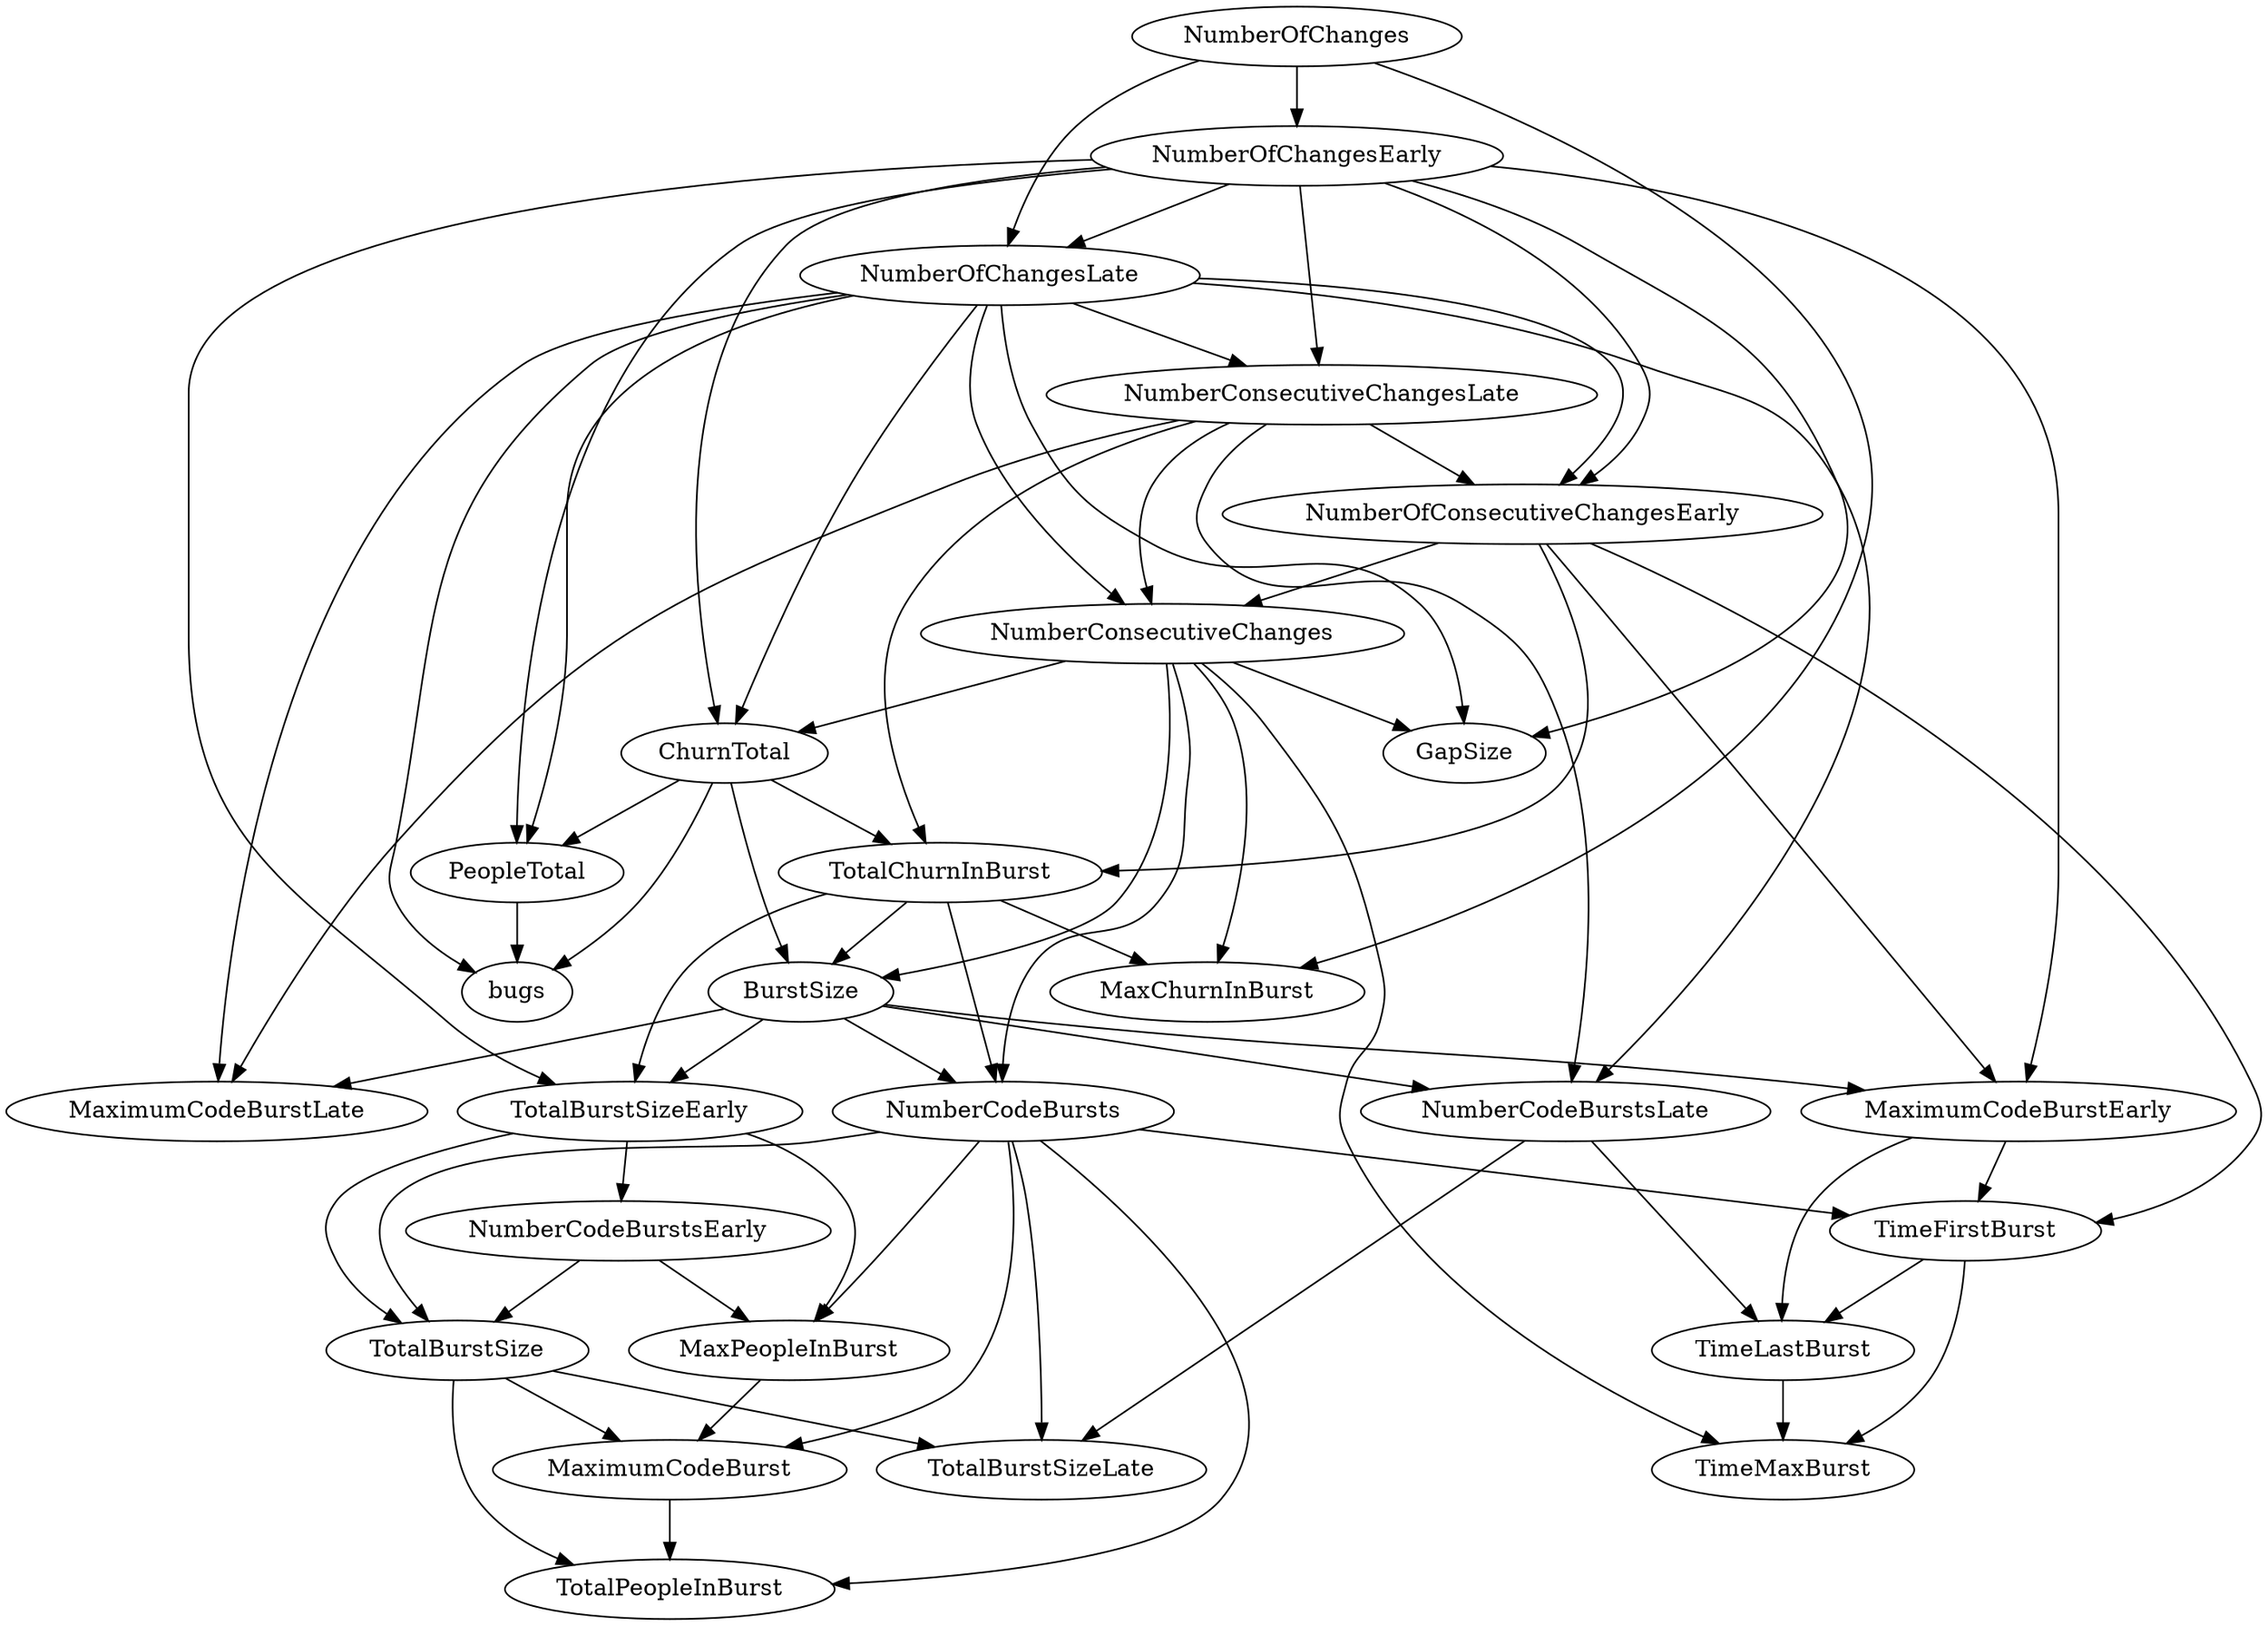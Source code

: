 digraph {
   TotalPeopleInBurst;
   MaximumCodeBurstLate;
   NumberOfChanges;
   MaxPeopleInBurst;
   TotalBurstSizeLate;
   NumberCodeBurstsLate;
   NumberOfChangesLate;
   NumberOfChangesEarly;
   MaxChurnInBurst;
   MaximumCodeBurstEarly;
   NumberCodeBurstsEarly;
   TimeFirstBurst;
   TotalChurnInBurst;
   ChurnTotal;
   MaximumCodeBurst;
   NumberOfConsecutiveChangesEarly;
   NumberConsecutiveChangesLate;
   TotalBurstSizeEarly;
   TotalBurstSize;
   TimeMaxBurst;
   NumberConsecutiveChanges;
   TimeLastBurst;
   NumberCodeBursts;
   PeopleTotal;
   bugs;
   GapSize;
   BurstSize;
   NumberOfChanges -> NumberOfChangesLate;
   NumberOfChanges -> NumberOfChangesEarly;
   NumberOfChanges -> MaxChurnInBurst;
   MaxPeopleInBurst -> MaximumCodeBurst;
   NumberCodeBurstsLate -> TotalBurstSizeLate;
   NumberCodeBurstsLate -> TimeLastBurst;
   NumberOfChangesLate -> MaximumCodeBurstLate;
   NumberOfChangesLate -> NumberCodeBurstsLate;
   NumberOfChangesLate -> ChurnTotal;
   NumberOfChangesLate -> NumberOfConsecutiveChangesEarly;
   NumberOfChangesLate -> NumberConsecutiveChangesLate;
   NumberOfChangesLate -> NumberConsecutiveChanges;
   NumberOfChangesLate -> PeopleTotal;
   NumberOfChangesLate -> bugs;
   NumberOfChangesLate -> GapSize;
   NumberOfChangesEarly -> NumberOfChangesLate;
   NumberOfChangesEarly -> MaximumCodeBurstEarly;
   NumberOfChangesEarly -> ChurnTotal;
   NumberOfChangesEarly -> NumberOfConsecutiveChangesEarly;
   NumberOfChangesEarly -> NumberConsecutiveChangesLate;
   NumberOfChangesEarly -> TotalBurstSizeEarly;
   NumberOfChangesEarly -> PeopleTotal;
   NumberOfChangesEarly -> GapSize;
   MaximumCodeBurstEarly -> TimeFirstBurst;
   MaximumCodeBurstEarly -> TimeLastBurst;
   NumberCodeBurstsEarly -> MaxPeopleInBurst;
   NumberCodeBurstsEarly -> TotalBurstSize;
   TimeFirstBurst -> TimeMaxBurst;
   TimeFirstBurst -> TimeLastBurst;
   TotalChurnInBurst -> MaxChurnInBurst;
   TotalChurnInBurst -> TotalBurstSizeEarly;
   TotalChurnInBurst -> NumberCodeBursts;
   TotalChurnInBurst -> BurstSize;
   ChurnTotal -> TotalChurnInBurst;
   ChurnTotal -> PeopleTotal;
   ChurnTotal -> bugs;
   ChurnTotal -> BurstSize;
   MaximumCodeBurst -> TotalPeopleInBurst;
   NumberOfConsecutiveChangesEarly -> MaximumCodeBurstEarly;
   NumberOfConsecutiveChangesEarly -> TimeFirstBurst;
   NumberOfConsecutiveChangesEarly -> TotalChurnInBurst;
   NumberOfConsecutiveChangesEarly -> NumberConsecutiveChanges;
   NumberConsecutiveChangesLate -> MaximumCodeBurstLate;
   NumberConsecutiveChangesLate -> NumberCodeBurstsLate;
   NumberConsecutiveChangesLate -> TotalChurnInBurst;
   NumberConsecutiveChangesLate -> NumberOfConsecutiveChangesEarly;
   NumberConsecutiveChangesLate -> NumberConsecutiveChanges;
   TotalBurstSizeEarly -> MaxPeopleInBurst;
   TotalBurstSizeEarly -> NumberCodeBurstsEarly;
   TotalBurstSizeEarly -> TotalBurstSize;
   TotalBurstSize -> TotalPeopleInBurst;
   TotalBurstSize -> TotalBurstSizeLate;
   TotalBurstSize -> MaximumCodeBurst;
   NumberConsecutiveChanges -> MaxChurnInBurst;
   NumberConsecutiveChanges -> ChurnTotal;
   NumberConsecutiveChanges -> TimeMaxBurst;
   NumberConsecutiveChanges -> NumberCodeBursts;
   NumberConsecutiveChanges -> GapSize;
   NumberConsecutiveChanges -> BurstSize;
   TimeLastBurst -> TimeMaxBurst;
   NumberCodeBursts -> TotalPeopleInBurst;
   NumberCodeBursts -> MaxPeopleInBurst;
   NumberCodeBursts -> TotalBurstSizeLate;
   NumberCodeBursts -> TimeFirstBurst;
   NumberCodeBursts -> MaximumCodeBurst;
   NumberCodeBursts -> TotalBurstSize;
   PeopleTotal -> bugs;
   BurstSize -> MaximumCodeBurstLate;
   BurstSize -> NumberCodeBurstsLate;
   BurstSize -> MaximumCodeBurstEarly;
   BurstSize -> TotalBurstSizeEarly;
   BurstSize -> NumberCodeBursts;
}
